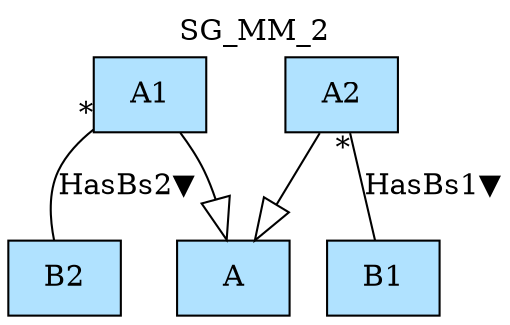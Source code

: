 digraph {graph[label=SG_MM_2,labelloc=tl,labelfontsize=12];
"A"[shape=record,fillcolor=lightskyblue1,style = filled,label="A"];
"A1"[shape=record,fillcolor=lightskyblue1,style = filled,label="A1"];
"A2"[shape=record,fillcolor=lightskyblue1,style = filled,label="A2"];
"B1"[shape=record,fillcolor=lightskyblue1,style = filled,label="B1"];
"B2"[shape=record,fillcolor=lightskyblue1,style = filled,label="B2"];

"A1"->"A"[arrowhead=onormal,arrowsize=2.0];
"A2"->"A"[arrowhead=onormal,arrowsize=2.0];
"A2"->"B1"[label="HasBs1▼",dir=none,taillabel="*",headlabel=""];
"A1"->"B2"[label="HasBs2▼",dir=none,taillabel="*",headlabel=""];
}